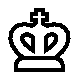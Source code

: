 % Converted from PostScript(TM) to MetaPost by pstoedit
% MetaPost backend contributed by Scott Pakin <scott+ps2ed_AT_pakin.org>
% pstoedit is Copyright (C) 1993 - 2020 Wolfgang Glunz <wglunz35_AT_pstoedit.net>

% Generate structured PostScript
prologues := 1;

% Display a given string with its *baseline* at a given location
% and with a given rotation angle
vardef showtext(expr origin)(expr angle)(expr string) =
  draw string infont defaultfont scaled defaultscale
    rotated angle shifted origin;
enddef;

beginfig(1);
drawoptions (withcolor (1.000000,1.000000,1.000000));
linecap := butt;
linejoin := mitered;
fill (19.250000,7.917970)..controls (22.527300,7.917970) and (22.671900,5.488280)..(22.671900,3.679690)
	--(5.632810,3.679690)..controls (5.632810,5.519530) and (5.777340,7.917970)..(9.054690,7.917970)
	--cycle;
fill (19.250000,7.917970)--cycle;
drawoptions (withcolor (0.000000,0.000000,0.000000));
pickup pencircle scaled 1.174850bp;
draw (19.250000,7.917970)..controls (22.527300,7.917970) and (22.671900,5.488280)..(22.671900,3.679690)
	--(5.632810,3.679690)..controls (5.632810,5.519530) and (5.777340,7.917970)..(9.054690,7.917970)
	--cycle;
draw (19.250000,7.917970);
drawoptions (withcolor (1.000000,1.000000,1.000000));
pickup pencircle scaled 0.000000bp;
fill (12.972700,25.101601)--(12.972700,23.730499)--(11.339800,23.730499)
	--(11.339800,21.597700)--(12.972700,21.597700)..controls (12.972700,19.945299) and (12.539100,20.246099)..(11.347700,19.562500)
	..controls (3.992190,22.316401) and (-0.011719,13.738300)..(8.492190,7.921880)
	--(19.800800,7.960940)..controls (28.468800,13.738300) and (24.375000,22.316401)..(17.019501,19.519501)
	..controls (15.617200,20.234400) and (15.363300,19.832001)..(15.363300,21.597700)
	--(17.027300,21.597700)--(17.027300,23.730499)--(15.363300,23.730499)
	--(15.363300,25.101601)--cycle;
fill (18.843800,16.433599)..controls (20.804701,16.250000) and (21.562500,13.957000)..(16.441401,10.687500)
	--(16.441401,15.265600)..controls (17.390600,16.164101) and (17.949200,16.515600)..(18.843800,16.433599)
	--cycle;
fill (9.828130,16.410200)..controls (10.656300,16.382799) and (11.054700,16.015600)..(11.882800,15.234400)
	--(11.882800,10.652300)..controls (6.761720,13.925800) and (7.519530,16.214800)..(9.484380,16.398399)
	..controls (9.593750,16.410200) and (9.710940,16.414101)..(9.828130,16.410200)
	--cycle;
fill (9.828130,16.410200)--cycle;
drawoptions (withcolor (0.000000,0.000000,0.000000));
pickup pencircle scaled 1.133000bp;
draw (12.972700,25.101601)--(12.972700,23.730499)--(11.339800,23.730499)
	--(11.339800,21.597700)--(12.972700,21.597700)..controls (12.972700,19.945299) and (12.539100,20.246099)..(11.347700,19.562500)
	..controls (3.992190,22.316401) and (-0.011719,13.738300)..(8.492190,7.921880)
	--(19.800800,7.960940)..controls (28.468800,13.738300) and (24.375000,22.316401)..(17.019501,19.519501)
	..controls (15.617200,20.234400) and (15.363300,19.832001)..(15.363300,21.597700)
	--(17.027300,21.597700)--(17.027300,23.730499)--(15.363300,23.730499)
	--(15.363300,25.101601)--cycle;
draw (18.843800,16.433599)..controls (20.804701,16.250000) and (21.562500,13.957000)..(16.441401,10.687500)
	--(16.441401,15.265600)..controls (17.390600,16.164101) and (17.949200,16.515600)..(18.843800,16.433599)
	--cycle;
draw (9.828130,16.410200)..controls (10.656300,16.382799) and (11.054700,16.015600)..(11.882800,15.234400)
	--(11.882800,10.652300)..controls (6.761720,13.925800) and (7.519530,16.214800)..(9.484380,16.398399)
	..controls (9.593750,16.410200) and (9.710940,16.414101)..(9.828130,16.410200)
	--cycle;
draw (9.828130,16.410200);
endfig;
end
